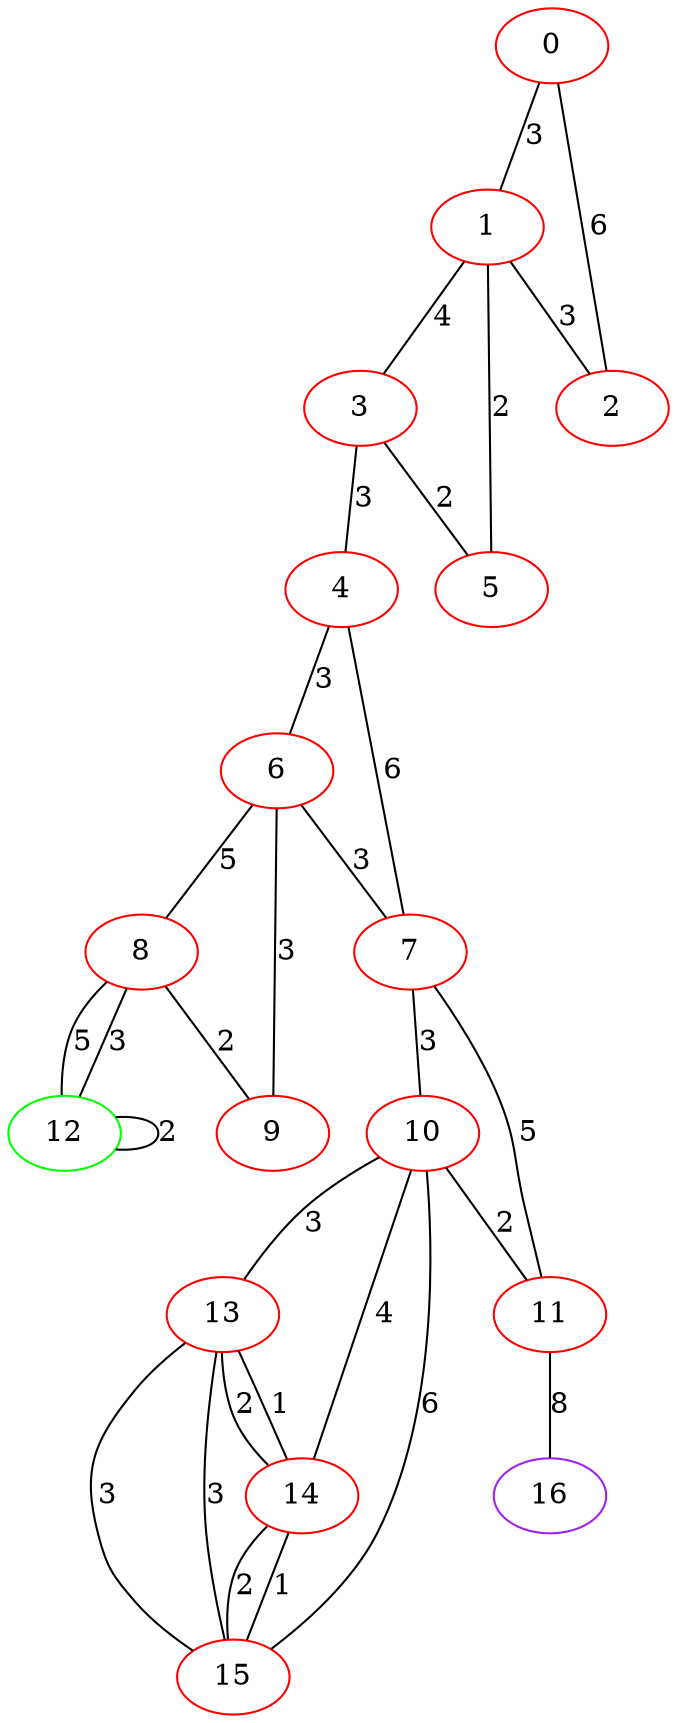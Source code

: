 graph "" {
0 [color=red, weight=1];
1 [color=red, weight=1];
2 [color=red, weight=1];
3 [color=red, weight=1];
4 [color=red, weight=1];
5 [color=red, weight=1];
6 [color=red, weight=1];
7 [color=red, weight=1];
8 [color=red, weight=1];
9 [color=red, weight=1];
10 [color=red, weight=1];
11 [color=red, weight=1];
12 [color=green, weight=2];
13 [color=red, weight=1];
14 [color=red, weight=1];
15 [color=red, weight=1];
16 [color=purple, weight=4];
0 -- 1  [key=0, label=3];
0 -- 2  [key=0, label=6];
1 -- 2  [key=0, label=3];
1 -- 3  [key=0, label=4];
1 -- 5  [key=0, label=2];
3 -- 4  [key=0, label=3];
3 -- 5  [key=0, label=2];
4 -- 6  [key=0, label=3];
4 -- 7  [key=0, label=6];
6 -- 8  [key=0, label=5];
6 -- 9  [key=0, label=3];
6 -- 7  [key=0, label=3];
7 -- 10  [key=0, label=3];
7 -- 11  [key=0, label=5];
8 -- 9  [key=0, label=2];
8 -- 12  [key=0, label=5];
8 -- 12  [key=1, label=3];
10 -- 11  [key=0, label=2];
10 -- 13  [key=0, label=3];
10 -- 14  [key=0, label=4];
10 -- 15  [key=0, label=6];
11 -- 16  [key=0, label=8];
12 -- 12  [key=0, label=2];
13 -- 14  [key=0, label=2];
13 -- 14  [key=1, label=1];
13 -- 15  [key=0, label=3];
13 -- 15  [key=1, label=3];
14 -- 15  [key=0, label=1];
14 -- 15  [key=1, label=2];
}
